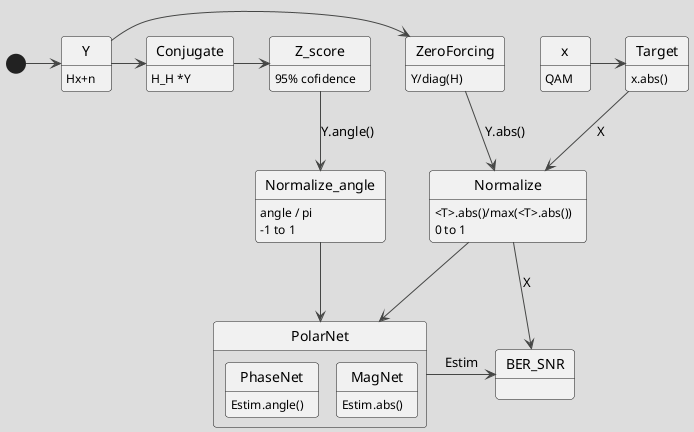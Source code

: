 @startuml
!theme toy
skinparam defaultFontName Bold
skinparam defaultFontStyle Bold
state PolarNet{
    PhaseNet : Estim.angle()
    
    MagNet : Estim.abs()
}

[*] -> Y
Y: Hx+n

Y -> ZeroForcing
Y -> Conjugate
Conjugate : H_H *Y
ZeroForcing : Y/diag(H)
ZeroForcing --> Normalize : Y.abs()

Normalize_angle : angle / pi
Normalize_angle : -1 to 1

Conjugate -> Z_score

Z_score : 95% cofidence

Z_score --> Normalize_angle : Y.angle()

Normalize : <T>.abs()/max(<T>.abs())
Normalize : 0 to 1

Normalize_angle --> PolarNet
Normalize --> PolarNet


Target: x.abs()
Target --> Normalize : X

x: QAM
x -> Target

PolarNet -> BER_SNR : Estim
Normalize -> BER_SNR : X 
 

@enduml